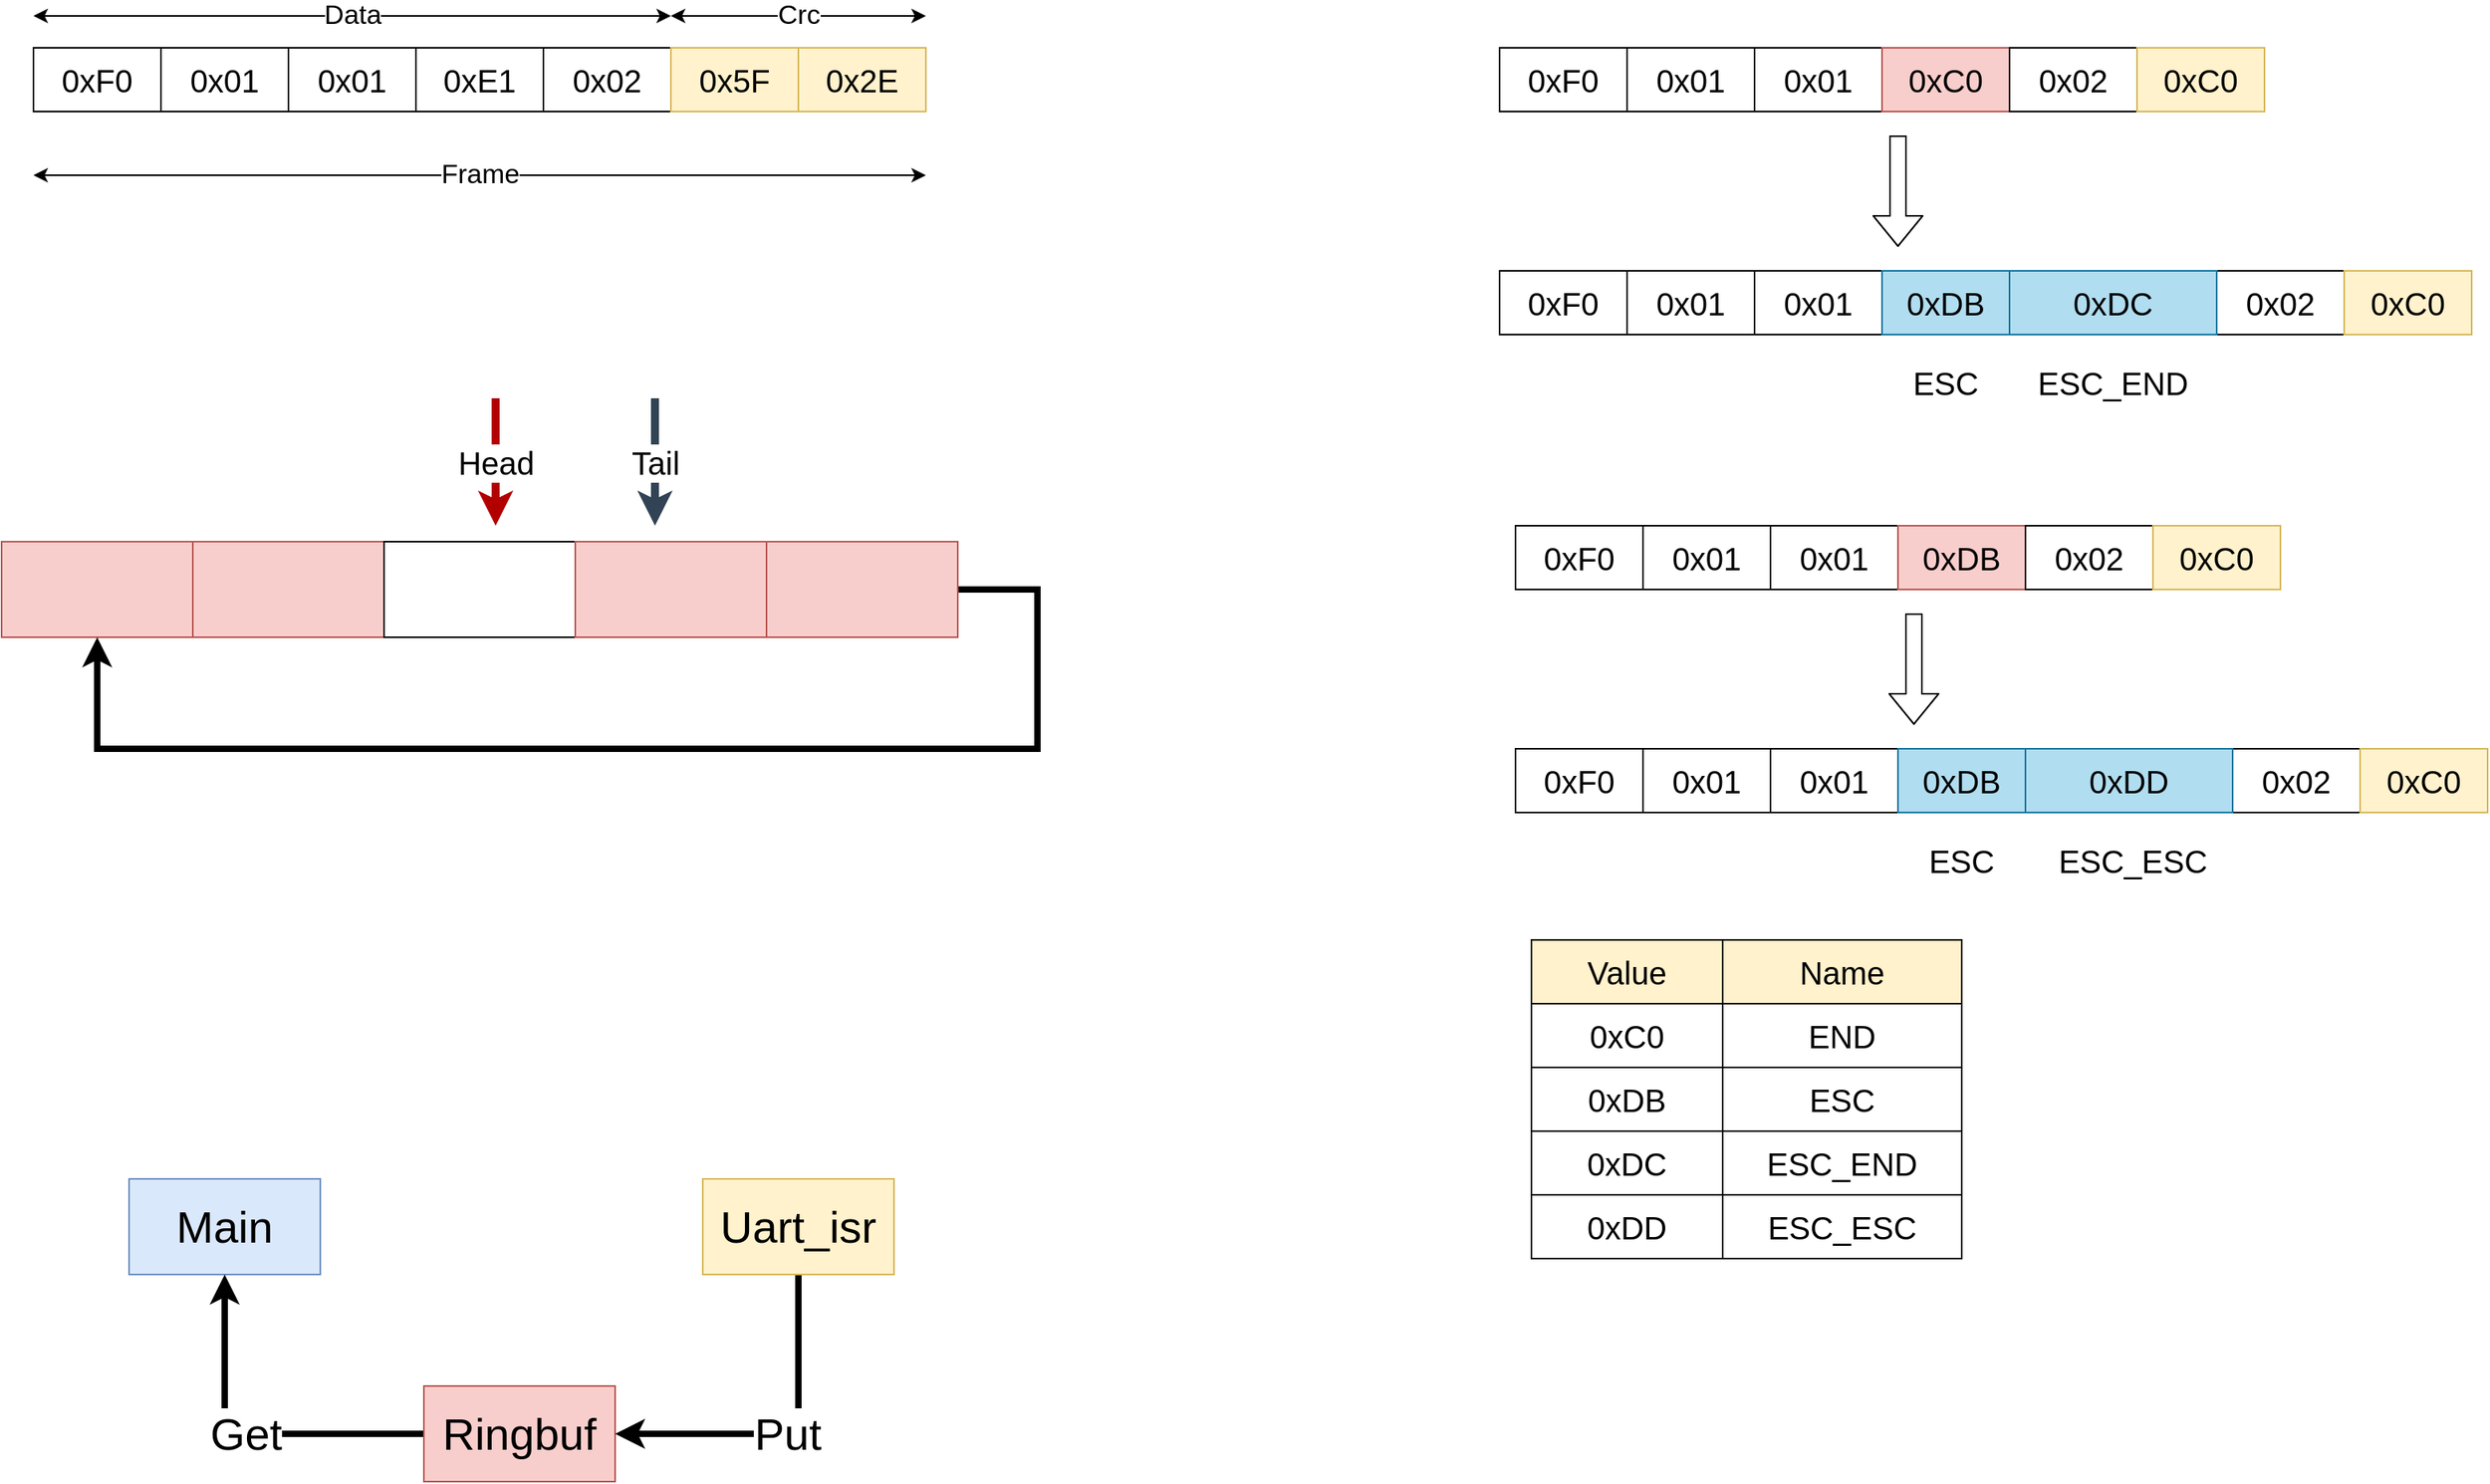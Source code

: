 <mxfile version="14.6.13" type="device"><diagram id="7pVWBGNbaOcfTxHBKDuk" name="Page-1"><mxGraphModel dx="1556" dy="326" grid="1" gridSize="10" guides="1" tooltips="1" connect="1" arrows="1" fold="1" page="1" pageScale="1" pageWidth="850" pageHeight="1100" math="0" shadow="0"><root><mxCell id="0"/><mxCell id="1" parent="0"/><mxCell id="hmbA2a79OtaKvhWJv4Fp-3" value="0xF0" style="rounded=0;whiteSpace=wrap;html=1;fontSize=20;" parent="1" vertex="1"><mxGeometry x="190" y="70" width="80" height="40" as="geometry"/></mxCell><mxCell id="hmbA2a79OtaKvhWJv4Fp-5" value="0x01" style="rounded=0;whiteSpace=wrap;html=1;fontSize=20;" parent="1" vertex="1"><mxGeometry x="270" y="70" width="80" height="40" as="geometry"/></mxCell><mxCell id="hmbA2a79OtaKvhWJv4Fp-6" value="0x01" style="rounded=0;whiteSpace=wrap;html=1;fontSize=20;" parent="1" vertex="1"><mxGeometry x="350" y="70" width="80" height="40" as="geometry"/></mxCell><mxCell id="hmbA2a79OtaKvhWJv4Fp-7" value="0xC0" style="rounded=0;whiteSpace=wrap;html=1;fontSize=20;fillColor=#f8cecc;strokeColor=#b85450;" parent="1" vertex="1"><mxGeometry x="430" y="70" width="80" height="40" as="geometry"/></mxCell><mxCell id="hmbA2a79OtaKvhWJv4Fp-9" value="0x02" style="rounded=0;whiteSpace=wrap;html=1;fontSize=20;" parent="1" vertex="1"><mxGeometry x="510" y="70" width="80" height="40" as="geometry"/></mxCell><mxCell id="hmbA2a79OtaKvhWJv4Fp-10" value="0xC0" style="rounded=0;whiteSpace=wrap;html=1;fontSize=20;fillColor=#fff2cc;strokeColor=#d6b656;" parent="1" vertex="1"><mxGeometry x="590" y="70" width="80" height="40" as="geometry"/></mxCell><mxCell id="hmbA2a79OtaKvhWJv4Fp-11" value="Value" style="rounded=0;whiteSpace=wrap;html=1;fontSize=20;fillColor=#fff2cc;" parent="1" vertex="1"><mxGeometry x="210" y="630" width="120" height="40" as="geometry"/></mxCell><mxCell id="hmbA2a79OtaKvhWJv4Fp-12" value="Name" style="rounded=0;whiteSpace=wrap;html=1;fontSize=20;fillColor=#fff2cc;" parent="1" vertex="1"><mxGeometry x="330" y="630" width="150" height="40" as="geometry"/></mxCell><mxCell id="hmbA2a79OtaKvhWJv4Fp-13" value="0xC0" style="rounded=0;whiteSpace=wrap;html=1;fontSize=20;fillColor=none;" parent="1" vertex="1"><mxGeometry x="210" y="670" width="120" height="40" as="geometry"/></mxCell><mxCell id="hmbA2a79OtaKvhWJv4Fp-14" value="END" style="rounded=0;whiteSpace=wrap;html=1;fontSize=20;fillColor=none;" parent="1" vertex="1"><mxGeometry x="330" y="670" width="150" height="40" as="geometry"/></mxCell><mxCell id="hmbA2a79OtaKvhWJv4Fp-15" value="0xDB" style="rounded=0;whiteSpace=wrap;html=1;fontSize=20;fillColor=none;" parent="1" vertex="1"><mxGeometry x="210" y="710" width="120" height="40" as="geometry"/></mxCell><mxCell id="hmbA2a79OtaKvhWJv4Fp-16" value="ESC" style="rounded=0;whiteSpace=wrap;html=1;fontSize=20;fillColor=none;" parent="1" vertex="1"><mxGeometry x="330" y="710" width="150" height="40" as="geometry"/></mxCell><mxCell id="hmbA2a79OtaKvhWJv4Fp-17" value="0xDC" style="rounded=0;whiteSpace=wrap;html=1;fontSize=20;fillColor=none;" parent="1" vertex="1"><mxGeometry x="210" y="750" width="120" height="40" as="geometry"/></mxCell><mxCell id="hmbA2a79OtaKvhWJv4Fp-18" value="ESC_END" style="rounded=0;whiteSpace=wrap;html=1;fontSize=20;fillColor=none;" parent="1" vertex="1"><mxGeometry x="330" y="750" width="150" height="40" as="geometry"/></mxCell><mxCell id="hmbA2a79OtaKvhWJv4Fp-19" value="0xDD" style="rounded=0;whiteSpace=wrap;html=1;fontSize=20;fillColor=none;" parent="1" vertex="1"><mxGeometry x="210" y="790" width="120" height="40" as="geometry"/></mxCell><mxCell id="hmbA2a79OtaKvhWJv4Fp-20" value="ESC_ESC" style="rounded=0;whiteSpace=wrap;html=1;fontSize=20;fillColor=none;" parent="1" vertex="1"><mxGeometry x="330" y="790" width="150" height="40" as="geometry"/></mxCell><mxCell id="hmbA2a79OtaKvhWJv4Fp-21" style="edgeStyle=orthogonalEdgeStyle;rounded=0;orthogonalLoop=1;jettySize=auto;html=1;exitX=0.5;exitY=1;exitDx=0;exitDy=0;fontSize=20;" parent="1" source="hmbA2a79OtaKvhWJv4Fp-16" target="hmbA2a79OtaKvhWJv4Fp-16" edge="1"><mxGeometry relative="1" as="geometry"/></mxCell><mxCell id="hmbA2a79OtaKvhWJv4Fp-23" value="" style="shape=flexArrow;endArrow=classic;html=1;fontSize=20;" parent="1" edge="1"><mxGeometry width="50" height="50" relative="1" as="geometry"><mxPoint x="440" y="125" as="sourcePoint"/><mxPoint x="440" y="195" as="targetPoint"/></mxGeometry></mxCell><mxCell id="hmbA2a79OtaKvhWJv4Fp-24" value="0xF0" style="rounded=0;whiteSpace=wrap;html=1;fontSize=20;" parent="1" vertex="1"><mxGeometry x="190" y="210" width="80" height="40" as="geometry"/></mxCell><mxCell id="hmbA2a79OtaKvhWJv4Fp-25" value="0x01" style="rounded=0;whiteSpace=wrap;html=1;fontSize=20;" parent="1" vertex="1"><mxGeometry x="270" y="210" width="80" height="40" as="geometry"/></mxCell><mxCell id="hmbA2a79OtaKvhWJv4Fp-26" value="0x01" style="rounded=0;whiteSpace=wrap;html=1;fontSize=20;" parent="1" vertex="1"><mxGeometry x="350" y="210" width="80" height="40" as="geometry"/></mxCell><mxCell id="hmbA2a79OtaKvhWJv4Fp-27" value="0xDB" style="rounded=0;whiteSpace=wrap;html=1;fontSize=20;fillColor=#b1ddf0;strokeColor=#10739e;" parent="1" vertex="1"><mxGeometry x="430" y="210" width="80" height="40" as="geometry"/></mxCell><mxCell id="hmbA2a79OtaKvhWJv4Fp-28" value="0x02" style="rounded=0;whiteSpace=wrap;html=1;fontSize=20;" parent="1" vertex="1"><mxGeometry x="640" y="210" width="80" height="40" as="geometry"/></mxCell><mxCell id="hmbA2a79OtaKvhWJv4Fp-29" value="0xC0" style="rounded=0;whiteSpace=wrap;html=1;fontSize=20;fillColor=#fff2cc;strokeColor=#d6b656;" parent="1" vertex="1"><mxGeometry x="720" y="210" width="80" height="40" as="geometry"/></mxCell><mxCell id="hmbA2a79OtaKvhWJv4Fp-31" value="0xDC" style="rounded=0;whiteSpace=wrap;html=1;fontSize=20;fillColor=#b1ddf0;strokeColor=#10739e;" parent="1" vertex="1"><mxGeometry x="510" y="210" width="130" height="40" as="geometry"/></mxCell><mxCell id="hmbA2a79OtaKvhWJv4Fp-32" value="ESC" style="text;html=1;strokeColor=none;fillColor=none;align=center;verticalAlign=middle;whiteSpace=wrap;rounded=0;fontSize=20;" parent="1" vertex="1"><mxGeometry x="450" y="270" width="40" height="20" as="geometry"/></mxCell><mxCell id="hmbA2a79OtaKvhWJv4Fp-33" value="ESC_END" style="text;html=1;strokeColor=none;fillColor=none;align=center;verticalAlign=middle;whiteSpace=wrap;rounded=0;fontSize=20;" parent="1" vertex="1"><mxGeometry x="555" y="270" width="40" height="20" as="geometry"/></mxCell><mxCell id="hmbA2a79OtaKvhWJv4Fp-35" value="0xF0" style="rounded=0;whiteSpace=wrap;html=1;fontSize=20;" parent="1" vertex="1"><mxGeometry x="200" y="370" width="80" height="40" as="geometry"/></mxCell><mxCell id="hmbA2a79OtaKvhWJv4Fp-36" value="0x01" style="rounded=0;whiteSpace=wrap;html=1;fontSize=20;" parent="1" vertex="1"><mxGeometry x="280" y="370" width="80" height="40" as="geometry"/></mxCell><mxCell id="hmbA2a79OtaKvhWJv4Fp-37" value="0x01" style="rounded=0;whiteSpace=wrap;html=1;fontSize=20;" parent="1" vertex="1"><mxGeometry x="360" y="370" width="80" height="40" as="geometry"/></mxCell><mxCell id="hmbA2a79OtaKvhWJv4Fp-38" value="0xDB" style="rounded=0;whiteSpace=wrap;html=1;fontSize=20;fillColor=#f8cecc;strokeColor=#b85450;" parent="1" vertex="1"><mxGeometry x="440" y="370" width="80" height="40" as="geometry"/></mxCell><mxCell id="hmbA2a79OtaKvhWJv4Fp-39" value="0x02" style="rounded=0;whiteSpace=wrap;html=1;fontSize=20;" parent="1" vertex="1"><mxGeometry x="520" y="370" width="80" height="40" as="geometry"/></mxCell><mxCell id="hmbA2a79OtaKvhWJv4Fp-40" value="0xC0" style="rounded=0;whiteSpace=wrap;html=1;fontSize=20;fillColor=#fff2cc;strokeColor=#d6b656;" parent="1" vertex="1"><mxGeometry x="600" y="370" width="80" height="40" as="geometry"/></mxCell><mxCell id="hmbA2a79OtaKvhWJv4Fp-41" value="" style="shape=flexArrow;endArrow=classic;html=1;fontSize=20;" parent="1" edge="1"><mxGeometry width="50" height="50" relative="1" as="geometry"><mxPoint x="450" y="425" as="sourcePoint"/><mxPoint x="450" y="495" as="targetPoint"/></mxGeometry></mxCell><mxCell id="hmbA2a79OtaKvhWJv4Fp-42" value="0xF0" style="rounded=0;whiteSpace=wrap;html=1;fontSize=20;" parent="1" vertex="1"><mxGeometry x="200" y="510" width="80" height="40" as="geometry"/></mxCell><mxCell id="hmbA2a79OtaKvhWJv4Fp-43" value="0x01" style="rounded=0;whiteSpace=wrap;html=1;fontSize=20;" parent="1" vertex="1"><mxGeometry x="280" y="510" width="80" height="40" as="geometry"/></mxCell><mxCell id="hmbA2a79OtaKvhWJv4Fp-44" value="0x01" style="rounded=0;whiteSpace=wrap;html=1;fontSize=20;" parent="1" vertex="1"><mxGeometry x="360" y="510" width="80" height="40" as="geometry"/></mxCell><mxCell id="hmbA2a79OtaKvhWJv4Fp-45" value="0xDB" style="rounded=0;whiteSpace=wrap;html=1;fontSize=20;fillColor=#b1ddf0;strokeColor=#10739e;" parent="1" vertex="1"><mxGeometry x="440" y="510" width="80" height="40" as="geometry"/></mxCell><mxCell id="hmbA2a79OtaKvhWJv4Fp-46" value="0x02" style="rounded=0;whiteSpace=wrap;html=1;fontSize=20;" parent="1" vertex="1"><mxGeometry x="650" y="510" width="80" height="40" as="geometry"/></mxCell><mxCell id="hmbA2a79OtaKvhWJv4Fp-47" value="0xC0" style="rounded=0;whiteSpace=wrap;html=1;fontSize=20;fillColor=#fff2cc;strokeColor=#d6b656;" parent="1" vertex="1"><mxGeometry x="730" y="510" width="80" height="40" as="geometry"/></mxCell><mxCell id="hmbA2a79OtaKvhWJv4Fp-48" value="0xDD" style="rounded=0;whiteSpace=wrap;html=1;fontSize=20;fillColor=#b1ddf0;strokeColor=#10739e;" parent="1" vertex="1"><mxGeometry x="520" y="510" width="130" height="40" as="geometry"/></mxCell><mxCell id="hmbA2a79OtaKvhWJv4Fp-49" value="ESC" style="text;html=1;strokeColor=none;fillColor=none;align=center;verticalAlign=middle;whiteSpace=wrap;rounded=0;fontSize=20;" parent="1" vertex="1"><mxGeometry x="460" y="570" width="40" height="20" as="geometry"/></mxCell><mxCell id="hmbA2a79OtaKvhWJv4Fp-50" value="ESC_ESC" style="text;html=1;strokeColor=none;fillColor=none;align=center;verticalAlign=middle;whiteSpace=wrap;rounded=0;fontSize=20;" parent="1" vertex="1"><mxGeometry x="525" y="570" width="125" height="20" as="geometry"/></mxCell><mxCell id="H0Ld-GH4ku4UWZx-Ivo2-1" value="" style="rounded=0;whiteSpace=wrap;html=1;fillColor=#f8cecc;strokeColor=#b85450;" parent="1" vertex="1"><mxGeometry x="-750" y="380" width="120" height="60" as="geometry"/></mxCell><mxCell id="H0Ld-GH4ku4UWZx-Ivo2-2" value="" style="rounded=0;whiteSpace=wrap;html=1;fillColor=#f8cecc;strokeColor=#b85450;" parent="1" vertex="1"><mxGeometry x="-630" y="380" width="120" height="60" as="geometry"/></mxCell><mxCell id="H0Ld-GH4ku4UWZx-Ivo2-3" value="" style="rounded=0;whiteSpace=wrap;html=1;" parent="1" vertex="1"><mxGeometry x="-510" y="380" width="120" height="60" as="geometry"/></mxCell><mxCell id="H0Ld-GH4ku4UWZx-Ivo2-5" value="" style="rounded=0;whiteSpace=wrap;html=1;fillColor=#f8cecc;strokeColor=#b85450;" parent="1" vertex="1"><mxGeometry x="-390" y="380" width="120" height="60" as="geometry"/></mxCell><mxCell id="H0Ld-GH4ku4UWZx-Ivo2-8" style="edgeStyle=orthogonalEdgeStyle;rounded=0;orthogonalLoop=1;jettySize=auto;html=1;entryX=0.5;entryY=1;entryDx=0;entryDy=0;strokeWidth=4;fontSize=9;" parent="1" source="H0Ld-GH4ku4UWZx-Ivo2-7" target="H0Ld-GH4ku4UWZx-Ivo2-1" edge="1"><mxGeometry relative="1" as="geometry"><Array as="points"><mxPoint x="-100" y="410"/><mxPoint x="-100" y="510"/><mxPoint x="-690" y="510"/></Array></mxGeometry></mxCell><mxCell id="H0Ld-GH4ku4UWZx-Ivo2-7" value="" style="rounded=0;whiteSpace=wrap;html=1;fillColor=#f8cecc;strokeColor=#b85450;" parent="1" vertex="1"><mxGeometry x="-270" y="380" width="120" height="60" as="geometry"/></mxCell><mxCell id="H0Ld-GH4ku4UWZx-Ivo2-9" value="Head" style="endArrow=classic;html=1;strokeWidth=5;fillColor=#e51400;strokeColor=#B20000;fontSize=20;" parent="1" edge="1"><mxGeometry width="50" height="50" relative="1" as="geometry"><mxPoint x="-440" y="290" as="sourcePoint"/><mxPoint x="-440" y="370" as="targetPoint"/></mxGeometry></mxCell><mxCell id="H0Ld-GH4ku4UWZx-Ivo2-10" value="Tail" style="endArrow=classic;html=1;strokeWidth=5;fillColor=#647687;strokeColor=#314354;fontSize=20;" parent="1" edge="1"><mxGeometry width="50" height="50" relative="1" as="geometry"><mxPoint x="-340.0" y="290" as="sourcePoint"/><mxPoint x="-340.0" y="370" as="targetPoint"/></mxGeometry></mxCell><mxCell id="H0Ld-GH4ku4UWZx-Ivo2-18" value="Main" style="rounded=0;whiteSpace=wrap;html=1;fontSize=28;strokeColor=#6c8ebf;fillColor=#dae8fc;" parent="1" vertex="1"><mxGeometry x="-670" y="780" width="120" height="60" as="geometry"/></mxCell><mxCell id="H0Ld-GH4ku4UWZx-Ivo2-22" value="Get" style="edgeStyle=orthogonalEdgeStyle;rounded=0;orthogonalLoop=1;jettySize=auto;html=1;entryX=0.5;entryY=1;entryDx=0;entryDy=0;fontSize=28;strokeWidth=4;" parent="1" source="H0Ld-GH4ku4UWZx-Ivo2-19" target="H0Ld-GH4ku4UWZx-Ivo2-18" edge="1"><mxGeometry relative="1" as="geometry"/></mxCell><mxCell id="H0Ld-GH4ku4UWZx-Ivo2-19" value="Ringbuf" style="rounded=0;whiteSpace=wrap;html=1;fontSize=28;strokeColor=#b85450;fillColor=#f8cecc;" parent="1" vertex="1"><mxGeometry x="-485" y="910" width="120" height="60" as="geometry"/></mxCell><mxCell id="H0Ld-GH4ku4UWZx-Ivo2-21" value="Put" style="edgeStyle=orthogonalEdgeStyle;rounded=0;orthogonalLoop=1;jettySize=auto;html=1;exitX=0.5;exitY=1;exitDx=0;exitDy=0;entryX=1;entryY=0.5;entryDx=0;entryDy=0;fontSize=28;strokeWidth=4;" parent="1" source="H0Ld-GH4ku4UWZx-Ivo2-20" target="H0Ld-GH4ku4UWZx-Ivo2-19" edge="1"><mxGeometry relative="1" as="geometry"/></mxCell><mxCell id="H0Ld-GH4ku4UWZx-Ivo2-20" value="Uart_isr" style="rounded=0;whiteSpace=wrap;html=1;fontSize=28;strokeColor=#d6b656;fillColor=#fff2cc;" parent="1" vertex="1"><mxGeometry x="-310" y="780" width="120" height="60" as="geometry"/></mxCell><mxCell id="zkBfpmGPJxMKMpOnBTfB-1" value="0xF0" style="rounded=0;whiteSpace=wrap;html=1;fontSize=20;" vertex="1" parent="1"><mxGeometry x="-730" y="70" width="80" height="40" as="geometry"/></mxCell><mxCell id="zkBfpmGPJxMKMpOnBTfB-2" value="0x01" style="rounded=0;whiteSpace=wrap;html=1;fontSize=20;" vertex="1" parent="1"><mxGeometry x="-650" y="70" width="80" height="40" as="geometry"/></mxCell><mxCell id="zkBfpmGPJxMKMpOnBTfB-3" value="0x01" style="rounded=0;whiteSpace=wrap;html=1;fontSize=20;" vertex="1" parent="1"><mxGeometry x="-570" y="70" width="80" height="40" as="geometry"/></mxCell><mxCell id="zkBfpmGPJxMKMpOnBTfB-4" value="0xE1" style="rounded=0;whiteSpace=wrap;html=1;fontSize=20;" vertex="1" parent="1"><mxGeometry x="-490" y="70" width="80" height="40" as="geometry"/></mxCell><mxCell id="zkBfpmGPJxMKMpOnBTfB-5" value="0x02" style="rounded=0;whiteSpace=wrap;html=1;fontSize=20;" vertex="1" parent="1"><mxGeometry x="-410" y="70" width="80" height="40" as="geometry"/></mxCell><mxCell id="zkBfpmGPJxMKMpOnBTfB-6" value="0x5F" style="rounded=0;whiteSpace=wrap;html=1;fontSize=20;fillColor=#fff2cc;strokeColor=#d6b656;" vertex="1" parent="1"><mxGeometry x="-330" y="70" width="80" height="40" as="geometry"/></mxCell><mxCell id="zkBfpmGPJxMKMpOnBTfB-7" value="0x2E" style="rounded=0;whiteSpace=wrap;html=1;fontSize=20;fillColor=#fff2cc;strokeColor=#d6b656;" vertex="1" parent="1"><mxGeometry x="-250" y="70" width="80" height="40" as="geometry"/></mxCell><mxCell id="zkBfpmGPJxMKMpOnBTfB-8" value="Data" style="endArrow=classic;startArrow=classic;html=1;fontSize=17;" edge="1" parent="1"><mxGeometry width="50" height="50" relative="1" as="geometry"><mxPoint x="-730" y="50" as="sourcePoint"/><mxPoint x="-330" y="50" as="targetPoint"/></mxGeometry></mxCell><mxCell id="zkBfpmGPJxMKMpOnBTfB-14" value="Frame" style="endArrow=classic;startArrow=classic;html=1;fontSize=17;" edge="1" parent="1"><mxGeometry width="50" height="50" relative="1" as="geometry"><mxPoint x="-730" y="150.0" as="sourcePoint"/><mxPoint x="-170" y="150" as="targetPoint"/></mxGeometry></mxCell><mxCell id="zkBfpmGPJxMKMpOnBTfB-15" value="Crc" style="endArrow=classic;startArrow=classic;html=1;fontSize=17;" edge="1" parent="1"><mxGeometry width="50" height="50" relative="1" as="geometry"><mxPoint x="-330" y="50" as="sourcePoint"/><mxPoint x="-170" y="50" as="targetPoint"/></mxGeometry></mxCell></root></mxGraphModel></diagram></mxfile>